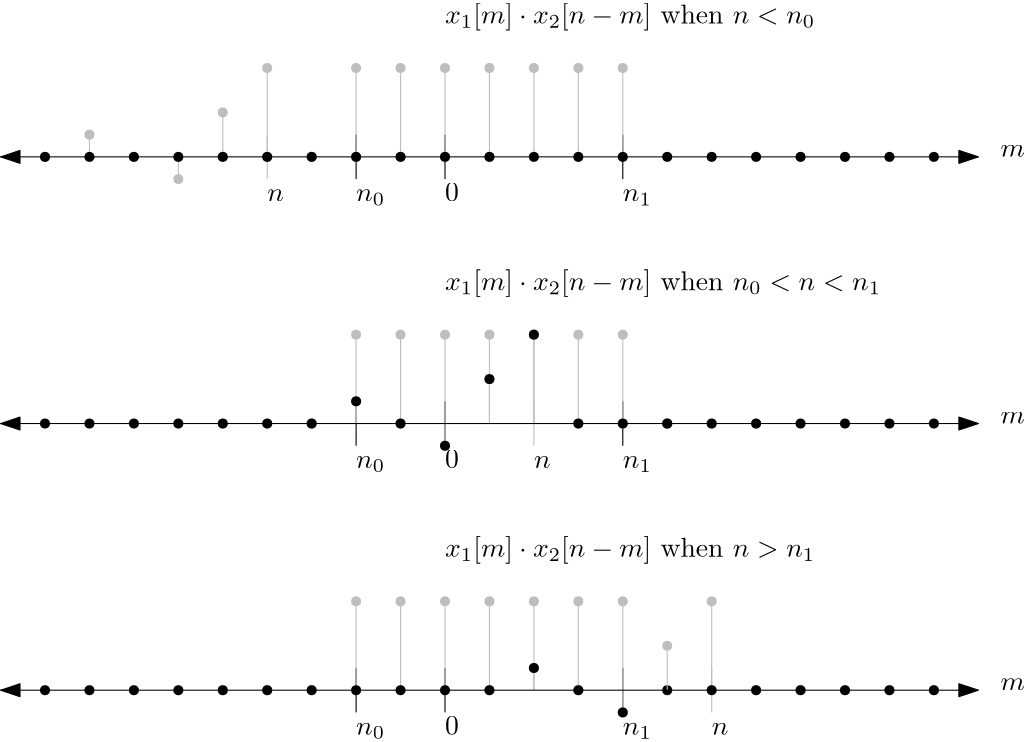 <?xml version="1.0"?>
<!DOCTYPE ipe SYSTEM "ipe.dtd">
<ipe version="70218" creator="Ipe 7.2.24">
<info created="D:20200608155945" modified="D:20250820094339"/>
<ipestyle name="basic">
<symbol name="arrow/arc(spx)">
<path stroke="sym-stroke" fill="sym-stroke" pen="sym-pen">
0 0 m
-1 0.333 l
-1 -0.333 l
h
</path>
</symbol>
<symbol name="arrow/farc(spx)">
<path stroke="sym-stroke" fill="white" pen="sym-pen">
0 0 m
-1 0.333 l
-1 -0.333 l
h
</path>
</symbol>
<symbol name="arrow/ptarc(spx)">
<path stroke="sym-stroke" fill="sym-stroke" pen="sym-pen">
0 0 m
-1 0.333 l
-0.8 0 l
-1 -0.333 l
h
</path>
</symbol>
<symbol name="arrow/fptarc(spx)">
<path stroke="sym-stroke" fill="white" pen="sym-pen">
0 0 m
-1 0.333 l
-0.8 0 l
-1 -0.333 l
h
</path>
</symbol>
<symbol name="mark/circle(sx)" transformations="translations">
<path fill="sym-stroke">
0.6 0 0 0.6 0 0 e
0.4 0 0 0.4 0 0 e
</path>
</symbol>
<symbol name="mark/disk(sx)" transformations="translations">
<path fill="sym-stroke">
0.6 0 0 0.6 0 0 e
</path>
</symbol>
<symbol name="mark/fdisk(sfx)" transformations="translations">
<group>
<path fill="sym-fill">
0.5 0 0 0.5 0 0 e
</path>
<path fill="sym-stroke" fillrule="eofill">
0.6 0 0 0.6 0 0 e
0.4 0 0 0.4 0 0 e
</path>
</group>
</symbol>
<symbol name="mark/box(sx)" transformations="translations">
<path fill="sym-stroke" fillrule="eofill">
-0.6 -0.6 m
0.6 -0.6 l
0.6 0.6 l
-0.6 0.6 l
h
-0.4 -0.4 m
0.4 -0.4 l
0.4 0.4 l
-0.4 0.4 l
h
</path>
</symbol>
<symbol name="mark/square(sx)" transformations="translations">
<path fill="sym-stroke">
-0.6 -0.6 m
0.6 -0.6 l
0.6 0.6 l
-0.6 0.6 l
h
</path>
</symbol>
<symbol name="mark/fsquare(sfx)" transformations="translations">
<group>
<path fill="sym-fill">
-0.5 -0.5 m
0.5 -0.5 l
0.5 0.5 l
-0.5 0.5 l
h
</path>
<path fill="sym-stroke" fillrule="eofill">
-0.6 -0.6 m
0.6 -0.6 l
0.6 0.6 l
-0.6 0.6 l
h
-0.4 -0.4 m
0.4 -0.4 l
0.4 0.4 l
-0.4 0.4 l
h
</path>
</group>
</symbol>
<symbol name="mark/cross(sx)" transformations="translations">
<group>
<path fill="sym-stroke">
-0.43 -0.57 m
0.57 0.43 l
0.43 0.57 l
-0.57 -0.43 l
h
</path>
<path fill="sym-stroke">
-0.43 0.57 m
0.57 -0.43 l
0.43 -0.57 l
-0.57 0.43 l
h
</path>
</group>
</symbol>
<symbol name="arrow/fnormal(spx)">
<path stroke="sym-stroke" fill="white" pen="sym-pen">
0 0 m
-1 0.333 l
-1 -0.333 l
h
</path>
</symbol>
<symbol name="arrow/pointed(spx)">
<path stroke="sym-stroke" fill="sym-stroke" pen="sym-pen">
0 0 m
-1 0.333 l
-0.8 0 l
-1 -0.333 l
h
</path>
</symbol>
<symbol name="arrow/fpointed(spx)">
<path stroke="sym-stroke" fill="white" pen="sym-pen">
0 0 m
-1 0.333 l
-0.8 0 l
-1 -0.333 l
h
</path>
</symbol>
<symbol name="arrow/linear(spx)">
<path stroke="sym-stroke" pen="sym-pen">
-1 0.333 m
0 0 l
-1 -0.333 l
</path>
</symbol>
<symbol name="arrow/fdouble(spx)">
<path stroke="sym-stroke" fill="white" pen="sym-pen">
0 0 m
-1 0.333 l
-1 -0.333 l
h
-1 0 m
-2 0.333 l
-2 -0.333 l
h
</path>
</symbol>
<symbol name="arrow/double(spx)">
<path stroke="sym-stroke" fill="sym-stroke" pen="sym-pen">
0 0 m
-1 0.333 l
-1 -0.333 l
h
-1 0 m
-2 0.333 l
-2 -0.333 l
h
</path>
</symbol>
<symbol name="arrow/mid-normal(spx)">
<path stroke="sym-stroke" fill="sym-stroke" pen="sym-pen">
0.5 0 m
-0.5 0.333 l
-0.5 -0.333 l
h
</path>
</symbol>
<symbol name="arrow/mid-fnormal(spx)">
<path stroke="sym-stroke" fill="white" pen="sym-pen">
0.5 0 m
-0.5 0.333 l
-0.5 -0.333 l
h
</path>
</symbol>
<symbol name="arrow/mid-pointed(spx)">
<path stroke="sym-stroke" fill="sym-stroke" pen="sym-pen">
0.5 0 m
-0.5 0.333 l
-0.3 0 l
-0.5 -0.333 l
h
</path>
</symbol>
<symbol name="arrow/mid-fpointed(spx)">
<path stroke="sym-stroke" fill="white" pen="sym-pen">
0.5 0 m
-0.5 0.333 l
-0.3 0 l
-0.5 -0.333 l
h
</path>
</symbol>
<symbol name="arrow/mid-double(spx)">
<path stroke="sym-stroke" fill="sym-stroke" pen="sym-pen">
1 0 m
0 0.333 l
0 -0.333 l
h
0 0 m
-1 0.333 l
-1 -0.333 l
h
</path>
</symbol>
<symbol name="arrow/mid-fdouble(spx)">
<path stroke="sym-stroke" fill="white" pen="sym-pen">
1 0 m
0 0.333 l
0 -0.333 l
h
0 0 m
-1 0.333 l
-1 -0.333 l
h
</path>
</symbol>
<anglesize name="22.5 deg" value="22.5"/>
<anglesize name="30 deg" value="30"/>
<anglesize name="45 deg" value="45"/>
<anglesize name="60 deg" value="60"/>
<anglesize name="90 deg" value="90"/>
<arrowsize name="large" value="10"/>
<arrowsize name="small" value="5"/>
<arrowsize name="tiny" value="3"/>
<color name="blue" value="0 0 1"/>
<color name="brown" value="0.647 0.165 0.165"/>
<color name="darkblue" value="0 0 0.545"/>
<color name="darkcyan" value="0 0.545 0.545"/>
<color name="darkgray" value="0.663"/>
<color name="darkgreen" value="0 0.392 0"/>
<color name="darkmagenta" value="0.545 0 0.545"/>
<color name="darkorange" value="1 0.549 0"/>
<color name="darkred" value="0.545 0 0"/>
<color name="gold" value="1 0.843 0"/>
<color name="gray" value="0.745"/>
<color name="green" value="0 1 0"/>
<color name="lightblue" value="0.678 0.847 0.902"/>
<color name="lightcyan" value="0.878 1 1"/>
<color name="lightgray" value="0.827"/>
<color name="lightgreen" value="0.565 0.933 0.565"/>
<color name="lightyellow" value="1 1 0.878"/>
<color name="navy" value="0 0 0.502"/>
<color name="orange" value="1 0.647 0"/>
<color name="pink" value="1 0.753 0.796"/>
<color name="purple" value="0.627 0.125 0.941"/>
<color name="red" value="1 0 0"/>
<color name="seagreen" value="0.18 0.545 0.341"/>
<color name="turquoise" value="0.251 0.878 0.816"/>
<color name="violet" value="0.933 0.51 0.933"/>
<color name="yellow" value="1 1 0"/>
<dashstyle name="dash dot dotted" value="[4 2 1 2 1 2] 0"/>
<dashstyle name="dash dotted" value="[4 2 1 2] 0"/>
<dashstyle name="dashed" value="[4] 0"/>
<dashstyle name="dotted" value="[1 3] 0"/>
<gridsize name="10 pts (~3.5 mm)" value="10"/>
<gridsize name="14 pts (~5 mm)" value="14"/>
<gridsize name="16 pts (~6 mm)" value="16"/>
<gridsize name="20 pts (~7 mm)" value="20"/>
<gridsize name="28 pts (~10 mm)" value="28"/>
<gridsize name="32 pts (~12 mm)" value="32"/>
<gridsize name="4 pts" value="4"/>
<gridsize name="56 pts (~20 mm)" value="56"/>
<gridsize name="8 pts (~3 mm)" value="8"/>
<opacity name="10%" value="0.1"/>
<opacity name="30%" value="0.3"/>
<opacity name="50%" value="0.5"/>
<opacity name="75%" value="0.75"/>
<pen name="fat" value="1.2"/>
<pen name="heavier" value="0.8"/>
<pen name="ultrafat" value="2"/>
<symbolsize name="large" value="5"/>
<symbolsize name="small" value="2"/>
<symbolsize name="tiny" value="1.1"/>
<textsize name="Huge" value="\Huge"/>
<textsize name="LARGE" value="\LARGE"/>
<textsize name="Large" value="\Large"/>
<textsize name="footnote" value="\footnotesize"/>
<textsize name="huge" value="\huge"/>
<textsize name="large" value="\large"/>
<textsize name="small" value="\small"/>
<textsize name="tiny" value="\tiny"/>
<textstyle name="center" begin="\begin{center}" end="\end{center}"/>
<textstyle name="item" begin="\begin{itemize}\item{}" end="\end{itemize}"/>
<textstyle name="itemize" begin="\begin{itemize}" end="\end{itemize}"/>
<tiling name="falling" angle="-60" step="4" width="1"/>
<tiling name="rising" angle="30" step="4" width="1"/>
</ipestyle>
<page>
<layer name="alpha"/>
<view layers="alpha" active="alpha"/>
<text layer="alpha" matrix="1 0 0 1 96 0" transformations="translations" pos="264 704" stroke="black" type="label" width="8.747" height="4.289" depth="0" valign="baseline" style="math">m</text>
<text transformations="translations" pos="160 688" stroke="black" type="label" width="4.981" height="6.42" depth="0" valign="baseline" style="math">0</text>
<text matrix="1 0 0 1 -320 0" transformations="translations" pos="416 688" stroke="black" type="label" width="5.98" height="4.289" depth="0" valign="baseline" style="math">n</text>
<path stroke="black">
160 712 m
160 696 l
</path>
<path matrix="1 0 0 1 -320 0" stroke="gray">
416 712 m
416 696 l
</path>
<path stroke="black">
128 712 m
128 696 l
</path>
<path stroke="black">
224 712 m
224 696 l
</path>
<use name="mark/disk(sx)" pos="128 736" size="normal" stroke="gray"/>
<use name="mark/disk(sx)" pos="144 736" size="normal" stroke="gray"/>
<use name="mark/disk(sx)" pos="160 736" size="normal" stroke="gray"/>
<use name="mark/disk(sx)" pos="176 736" size="normal" stroke="gray"/>
<use name="mark/disk(sx)" pos="192 736" size="normal" stroke="gray"/>
<use name="mark/disk(sx)" pos="208 736" size="normal" stroke="gray"/>
<use name="mark/disk(sx)" pos="224 736" size="normal" stroke="gray"/>
<use matrix="1 0 0 1 -320 0" name="mark/disk(sx)" pos="416 736" size="normal" stroke="gray"/>
<use matrix="1 0 0 1 -352 0" name="mark/disk(sx)" pos="432 720" size="normal" stroke="gray"/>
<use matrix="1 0 0 1 -384 0" name="mark/disk(sx)" pos="448 696" size="normal" stroke="gray"/>
<use matrix="1 0 0 1 -416 0" name="mark/disk(sx)" pos="464 704" size="normal" stroke="gray"/>
<use matrix="1 0 0 1 -448 0" name="mark/disk(sx)" pos="480 712" size="normal" stroke="gray"/>
<use matrix="1 0 0 1 -480 0" name="mark/disk(sx)" pos="496 704" size="normal" stroke="gray"/>
<use name="mark/disk(sx)" pos="240 704" size="normal" stroke="black"/>
<use name="mark/disk(sx)" pos="112 704" size="normal" stroke="gray"/>
<use name="mark/disk(sx)" pos="96 704" size="normal" stroke="gray"/>
<use name="mark/disk(sx)" pos="80 704" size="normal" stroke="gray"/>
<path stroke="gray">
128 736 m
128 704 l
</path>
<path stroke="gray">
144 736 m
144 704 l
</path>
<path stroke="gray">
160 736 m
160 704 l
</path>
<path stroke="gray">
176 736 m
176 704 l
</path>
<path stroke="gray">
192 736 m
192 704 l
</path>
<path stroke="gray">
208 736 m
208 704 l
</path>
<path stroke="gray">
224 736 m
224 704 l
</path>
<path matrix="1 0 0 1 -320 0" stroke="gray">
416 704 m
416 736 l
</path>
<path matrix="1 0 0 1 -352 0" stroke="gray">
432 720 m
432 704 l
</path>
<path matrix="1 0 0 1 -384 0" stroke="gray">
448 696 m
448 704 l
</path>
<path matrix="1 0 0 1 -448 0" stroke="gray">
480 712 m
480 704 l
</path>
<text transformations="translations" pos="160 752" stroke="black" type="label" width="133.29" height="7.473" depth="2.49" valign="baseline" style="math">x_1[m]\cdot x_2[n-m] \mbox{ when } n &lt; n_0</text>
<use matrix="1 0 0 1 -320 0" name="mark/disk(sx)" pos="432 704" size="normal" stroke="gray"/>
<use matrix="1 0 0 1 -320 0" name="mark/disk(sx)" pos="448 704" size="normal" stroke="gray"/>
<use matrix="1 0 0 1 -320 0" name="mark/disk(sx)" pos="464 704" size="normal" stroke="gray"/>
<use matrix="1 0 0 1 -320 0" name="mark/disk(sx)" pos="480 704" size="normal" stroke="gray"/>
<use matrix="1 0 0 1 -320 0" name="mark/disk(sx)" pos="496 704" size="normal" stroke="gray"/>
<text transformations="translations" pos="128 688" stroke="black" type="label" width="10.449" height="4.294" depth="1.49" valign="baseline" style="math">n_0</text>
<text transformations="translations" pos="224 688" stroke="black" type="label" width="10.449" height="4.294" depth="1.49" valign="baseline" style="math">n_1</text>
<text matrix="1 0 0 1 96 -96" transformations="translations" pos="264 704" stroke="black" type="label" width="8.747" height="4.289" depth="0" valign="baseline" style="math">m</text>
<text matrix="1 0 0 1 0 -96" transformations="translations" pos="160 688" stroke="black" type="label" width="4.981" height="6.42" depth="0" valign="baseline" style="math">0</text>
<text matrix="1 0 0 1 -224 -96" transformations="translations" pos="416 688" stroke="black" type="label" width="5.98" height="4.289" depth="0" valign="baseline" style="math">n</text>
<path matrix="1 0 0 1 0 -96" stroke="black">
160 712 m
160 696 l
</path>
<path matrix="1 0 0 1 -224 -96" stroke="gray">
416 712 m
416 696 l
</path>
<path matrix="1 0 0 1 0 -96" stroke="black">
128 712 m
128 696 l
</path>
<path matrix="1 0 0 1 0 -96" stroke="black">
224 712 m
224 696 l
</path>
<use matrix="1 0 0 1 0 -96" name="mark/disk(sx)" pos="128 736" size="normal" stroke="gray"/>
<use matrix="1 0 0 1 0 -96" name="mark/disk(sx)" pos="144 736" size="normal" stroke="gray"/>
<use matrix="1 0 0 1 0 -96" name="mark/disk(sx)" pos="160 736" size="normal" stroke="gray"/>
<use matrix="1 0 0 1 0 -96" name="mark/disk(sx)" pos="176 736" size="normal" stroke="gray"/>
<use matrix="1 0 0 1 0 -96" name="mark/disk(sx)" pos="192 736" size="normal" stroke="gray"/>
<use matrix="1 0 0 1 0 -96" name="mark/disk(sx)" pos="208 736" size="normal" stroke="gray"/>
<use matrix="1 0 0 1 0 -96" name="mark/disk(sx)" pos="224 736" size="normal" stroke="gray"/>
<use matrix="1 0 0 1 -224 -96" name="mark/disk(sx)" pos="416 736" size="normal" stroke="gray"/>
<use matrix="1 0 0 1 -256 -96" name="mark/disk(sx)" pos="432 720" size="normal" stroke="gray"/>
<use matrix="1 0 0 1 -288 -96" name="mark/disk(sx)" pos="448 696" size="normal" stroke="gray"/>
<use matrix="1 0 0 1 -320 -96" name="mark/disk(sx)" pos="464 704" size="normal" stroke="gray"/>
<use matrix="1 0 0 1 -352 -96" name="mark/disk(sx)" pos="480 712" size="normal" stroke="gray"/>
<use matrix="1 0 0 1 -384 -96" name="mark/disk(sx)" pos="496 704" size="normal" stroke="gray"/>
<use matrix="1 0 0 1 0 -96" name="mark/disk(sx)" pos="240 704" size="normal" stroke="black"/>
<use matrix="1 0 0 1 0 -96" name="mark/disk(sx)" pos="112 704" size="normal" stroke="gray"/>
<use matrix="1 0 0 1 0 -96" name="mark/disk(sx)" pos="96 704" size="normal" stroke="gray"/>
<use matrix="1 0 0 1 0 -96" name="mark/disk(sx)" pos="80 704" size="normal" stroke="gray"/>
<path matrix="1 0 0 1 0 -96" stroke="gray">
128 736 m
128 704 l
</path>
<path matrix="1 0 0 1 0 -96" stroke="gray">
144 736 m
144 704 l
</path>
<path matrix="1 0 0 1 0 -96" stroke="gray">
160 736 m
160 704 l
</path>
<path matrix="1 0 0 1 0 -96" stroke="gray">
176 736 m
176 704 l
</path>
<path matrix="1 0 0 1 0 -96" stroke="gray">
192 736 m
192 704 l
</path>
<path matrix="1 0 0 1 0 -96" stroke="gray">
208 736 m
208 704 l
</path>
<path matrix="1 0 0 1 0 -96" stroke="gray">
224 736 m
224 704 l
</path>
<path matrix="1 0 0 1 -224 -96" stroke="gray">
416 704 m
416 736 l
</path>
<path matrix="1 0 0 1 -256 -96" stroke="gray">
432 720 m
432 704 l
</path>
<path matrix="1 0 0 1 -288 -96" stroke="gray">
448 696 m
448 704 l
</path>
<path matrix="1 0 0 1 -352 -96" stroke="gray">
480 712 m
480 704 l
</path>
<text matrix="1 0 0 1 0 -96" transformations="translations" pos="160 752" stroke="black" type="label" width="157.022" height="7.473" depth="2.49" valign="baseline" style="math">x_1[m]\cdot x_2[n-m] \mbox{ when } n_0 &lt; n &lt; n_1</text>
<use matrix="1 0 0 1 -224 -96" name="mark/disk(sx)" pos="432 704" size="normal" stroke="gray"/>
<use matrix="1 0 0 1 -224 -96" name="mark/disk(sx)" pos="448 704" size="normal" stroke="gray"/>
<use matrix="1 0 0 1 -224 -96" name="mark/disk(sx)" pos="464 704" size="normal" stroke="gray"/>
<use matrix="1 0 0 1 -224 -96" name="mark/disk(sx)" pos="480 704" size="normal" stroke="gray"/>
<use matrix="1 0 0 1 -224 -96" name="mark/disk(sx)" pos="496 704" size="normal" stroke="gray"/>
<text matrix="1 0 0 1 0 -96" transformations="translations" pos="128 688" stroke="black" type="label" width="10.449" height="4.294" depth="1.49" valign="baseline" style="math">n_0</text>
<text matrix="1 0 0 1 0 -96" transformations="translations" pos="224 688" stroke="black" type="label" width="10.449" height="4.294" depth="1.49" valign="baseline" style="math">n_1</text>
<text matrix="1 0 0 1 96 -192" transformations="translations" pos="264 704" stroke="black" type="label" width="8.747" height="4.289" depth="0" valign="baseline" style="math">m</text>
<text matrix="1 0 0 1 0 -192" transformations="translations" pos="160 688" stroke="black" type="label" width="4.981" height="6.42" depth="0" valign="baseline" style="math">0</text>
<text matrix="1 0 0 1 -160 -192" transformations="translations" pos="416 688" stroke="black" type="label" width="5.98" height="4.289" depth="0" valign="baseline" style="math">n</text>
<path matrix="1 0 0 1 0 -192" stroke="black">
160 712 m
160 696 l
</path>
<path matrix="1 0 0 1 -160 -192" stroke="gray">
416 712 m
416 696 l
</path>
<path matrix="1 0 0 1 0 -192" stroke="black">
128 712 m
128 696 l
</path>
<path matrix="1 0 0 1 0 -192" stroke="black">
224 712 m
224 696 l
</path>
<use matrix="1 0 0 1 0 -192" name="mark/disk(sx)" pos="128 736" size="normal" stroke="gray"/>
<use matrix="1 0 0 1 0 -192" name="mark/disk(sx)" pos="144 736" size="normal" stroke="gray"/>
<use matrix="1 0 0 1 0 -192" name="mark/disk(sx)" pos="160 736" size="normal" stroke="gray"/>
<use matrix="1 0 0 1 0 -192" name="mark/disk(sx)" pos="176 736" size="normal" stroke="gray"/>
<use matrix="1 0 0 1 0 -192" name="mark/disk(sx)" pos="192 736" size="normal" stroke="gray"/>
<use matrix="1 0 0 1 0 -192" name="mark/disk(sx)" pos="208 736" size="normal" stroke="gray"/>
<use matrix="1 0 0 1 0 -192" name="mark/disk(sx)" pos="224 736" size="normal" stroke="gray"/>
<use matrix="1 0 0 1 -160 -192" name="mark/disk(sx)" pos="416 736" size="normal" stroke="gray"/>
<use matrix="1 0 0 1 -192 -192" name="mark/disk(sx)" pos="432 720" size="normal" stroke="gray"/>
<use matrix="1 0 0 1 -224 -192" name="mark/disk(sx)" pos="448 696" size="normal" stroke="gray"/>
<use matrix="1 0 0 1 -256 -192" name="mark/disk(sx)" pos="464 704" size="normal" stroke="gray"/>
<use matrix="1 0 0 1 -288 -192" name="mark/disk(sx)" pos="480 712" size="normal" stroke="gray"/>
<use matrix="1 0 0 1 -320 -192" name="mark/disk(sx)" pos="496 704" size="normal" stroke="gray"/>
<use matrix="1 0 0 1 0 -192" name="mark/disk(sx)" pos="240 704" size="normal" stroke="black"/>
<use matrix="1 0 0 1 0 -192" name="mark/disk(sx)" pos="112 704" size="normal" stroke="gray"/>
<use matrix="1 0 0 1 0 -192" name="mark/disk(sx)" pos="96 704" size="normal" stroke="gray"/>
<use matrix="1 0 0 1 0 -192" name="mark/disk(sx)" pos="80 704" size="normal" stroke="gray"/>
<path matrix="1 0 0 1 0 -192" stroke="gray">
128 736 m
128 704 l
</path>
<path matrix="1 0 0 1 0 -192" stroke="gray">
144 736 m
144 704 l
</path>
<path matrix="1 0 0 1 0 -192" stroke="gray">
160 736 m
160 704 l
</path>
<path matrix="1 0 0 1 0 -192" stroke="gray">
176 736 m
176 704 l
</path>
<path matrix="1 0 0 1 0 -192" stroke="gray">
192 736 m
192 704 l
</path>
<path matrix="1 0 0 1 0 -192" stroke="gray">
208 736 m
208 704 l
</path>
<path matrix="1 0 0 1 0 -192" stroke="gray">
224 736 m
224 704 l
</path>
<path matrix="1 0 0 1 -160 -192" stroke="gray">
416 704 m
416 736 l
</path>
<path matrix="1 0 0 1 -192 -192" stroke="gray">
432 720 m
432 704 l
</path>
<path matrix="1 0 0 1 -224 -192" stroke="gray">
448 696 m
448 704 l
</path>
<path matrix="1 0 0 1 -288 -192" stroke="gray">
480 712 m
480 704 l
</path>
<text matrix="1 0 0 1 0 -192" transformations="translations" pos="160 752" stroke="black" type="label" width="133.29" height="7.473" depth="2.49" valign="baseline" style="math">x_1[m]\cdot x_2[n-m] \mbox{ when } n &gt; n_1</text>
<use matrix="1 0 0 1 -160 -192" name="mark/disk(sx)" pos="432 704" size="normal" stroke="gray"/>
<use matrix="1 0 0 1 -160 -192" name="mark/disk(sx)" pos="448 704" size="normal" stroke="gray"/>
<use matrix="1 0 0 1 -160 -192" name="mark/disk(sx)" pos="464 704" size="normal" stroke="gray"/>
<use matrix="1 0 0 1 -160 -192" name="mark/disk(sx)" pos="480 704" size="normal" stroke="gray"/>
<use matrix="1 0 0 1 -160 -192" name="mark/disk(sx)" pos="496 704" size="normal" stroke="gray"/>
<text matrix="1 0 0 1 0 -192" transformations="translations" pos="128 688" stroke="black" type="label" width="10.449" height="4.294" depth="1.49" valign="baseline" style="math">n_0</text>
<text matrix="1 0 0 1 0 -192" transformations="translations" pos="224 688" stroke="black" type="label" width="10.449" height="4.294" depth="1.49" valign="baseline" style="math">n_1</text>
<path stroke="black" arrow="normal/normal" rarrow="normal/normal">
0 704 m
352 704 l
</path>
<path stroke="black" arrow="normal/normal" rarrow="normal/normal">
0 608 m
352 608 l
</path>
<path stroke="black" arrow="normal/normal" rarrow="normal/normal">
0 512 m
352 512 l
</path>
<use name="mark/disk(sx)" pos="256 704" size="normal" stroke="black"/>
<use name="mark/disk(sx)" pos="272 704" size="normal" stroke="black"/>
<use name="mark/disk(sx)" pos="288 704" size="normal" stroke="black"/>
<use name="mark/disk(sx)" pos="304 704" size="normal" stroke="black"/>
<use name="mark/disk(sx)" pos="320 704" size="normal" stroke="black"/>
<use name="mark/disk(sx)" pos="336 704" size="normal" stroke="black"/>
<use name="mark/disk(sx)" pos="16 704" size="normal" stroke="black"/>
<use name="mark/disk(sx)" pos="32 704" size="normal" stroke="black"/>
<use name="mark/disk(sx)" pos="48 704" size="normal" stroke="black"/>
<use name="mark/disk(sx)" pos="64 704" size="normal" stroke="black"/>
<use name="mark/disk(sx)" pos="80 704" size="normal" stroke="black"/>
<use name="mark/disk(sx)" pos="96 704" size="normal" stroke="black"/>
<use name="mark/disk(sx)" pos="112 704" size="normal" stroke="black"/>
<use name="mark/disk(sx)" pos="128 704" size="normal" stroke="black"/>
<use name="mark/disk(sx)" pos="144 704" size="normal" stroke="black"/>
<use name="mark/disk(sx)" pos="160 704" size="normal" stroke="black"/>
<use name="mark/disk(sx)" pos="176 704" size="normal" stroke="black"/>
<use name="mark/disk(sx)" pos="192 704" size="normal" stroke="black"/>
<use name="mark/disk(sx)" pos="208 704" size="normal" stroke="black"/>
<use name="mark/disk(sx)" pos="224 704" size="normal" stroke="black"/>
<use name="mark/disk(sx)" pos="16 608" size="normal" stroke="black"/>
<use name="mark/disk(sx)" pos="32 608" size="normal" stroke="black"/>
<use name="mark/disk(sx)" pos="48 608" size="normal" stroke="black"/>
<use name="mark/disk(sx)" pos="64 608" size="normal" stroke="black"/>
<use name="mark/disk(sx)" pos="80 608" size="normal" stroke="black"/>
<use name="mark/disk(sx)" pos="96 608" size="normal" stroke="black"/>
<use name="mark/disk(sx)" pos="112 608" size="normal" stroke="black"/>
<use name="mark/disk(sx)" pos="128 616" size="normal" stroke="black"/>
<use name="mark/disk(sx)" pos="144 608" size="normal" stroke="black"/>
<use name="mark/disk(sx)" pos="160 600" size="normal" stroke="black"/>
<use name="mark/disk(sx)" pos="176 624" size="normal" stroke="black"/>
<use name="mark/disk(sx)" pos="192 640" size="normal" stroke="black"/>
<use name="mark/disk(sx)" pos="208 608" size="normal" stroke="black"/>
<use name="mark/disk(sx)" pos="224 608" size="normal" stroke="black"/>
<use name="mark/disk(sx)" pos="240 608" size="normal" stroke="black"/>
<use name="mark/disk(sx)" pos="256 608" size="normal" stroke="black"/>
<use name="mark/disk(sx)" pos="272 608" size="normal" stroke="black"/>
<use name="mark/disk(sx)" pos="288 608" size="normal" stroke="black"/>
<use name="mark/disk(sx)" pos="304 608" size="normal" stroke="black"/>
<use name="mark/disk(sx)" pos="320 608" size="normal" stroke="black"/>
<use name="mark/disk(sx)" pos="336 608" size="normal" stroke="black"/>
<use name="mark/disk(sx)" pos="16 512" size="normal" stroke="black"/>
<use name="mark/disk(sx)" pos="32 512" size="normal" stroke="black"/>
<use name="mark/disk(sx)" pos="48 512" size="normal" stroke="black"/>
<use name="mark/disk(sx)" pos="64 512" size="normal" stroke="black"/>
<use name="mark/disk(sx)" pos="80 512" size="normal" stroke="black"/>
<use name="mark/disk(sx)" pos="96 512" size="normal" stroke="black"/>
<use name="mark/disk(sx)" pos="112 512" size="normal" stroke="black"/>
<use name="mark/disk(sx)" pos="128 512" size="normal" stroke="black"/>
<use name="mark/disk(sx)" pos="144 512" size="normal" stroke="black"/>
<use name="mark/disk(sx)" pos="160 512" size="normal" stroke="black"/>
<use name="mark/disk(sx)" pos="176 512" size="normal" stroke="black"/>
<use name="mark/disk(sx)" pos="192 520" size="normal" stroke="black"/>
<use name="mark/disk(sx)" pos="208 512" size="normal" stroke="black"/>
<use name="mark/disk(sx)" pos="224 504" size="normal" stroke="black"/>
<use name="mark/disk(sx)" pos="256 512" size="normal" stroke="black"/>
<use name="mark/disk(sx)" pos="272 512" size="normal" stroke="black"/>
<use name="mark/disk(sx)" pos="288 512" size="normal" stroke="black"/>
<use name="mark/disk(sx)" pos="304 512" size="normal" stroke="black"/>
<use name="mark/disk(sx)" pos="320 512" size="normal" stroke="black"/>
<use name="mark/disk(sx)" pos="336 512" size="normal" stroke="black"/>
</page>
</ipe>
